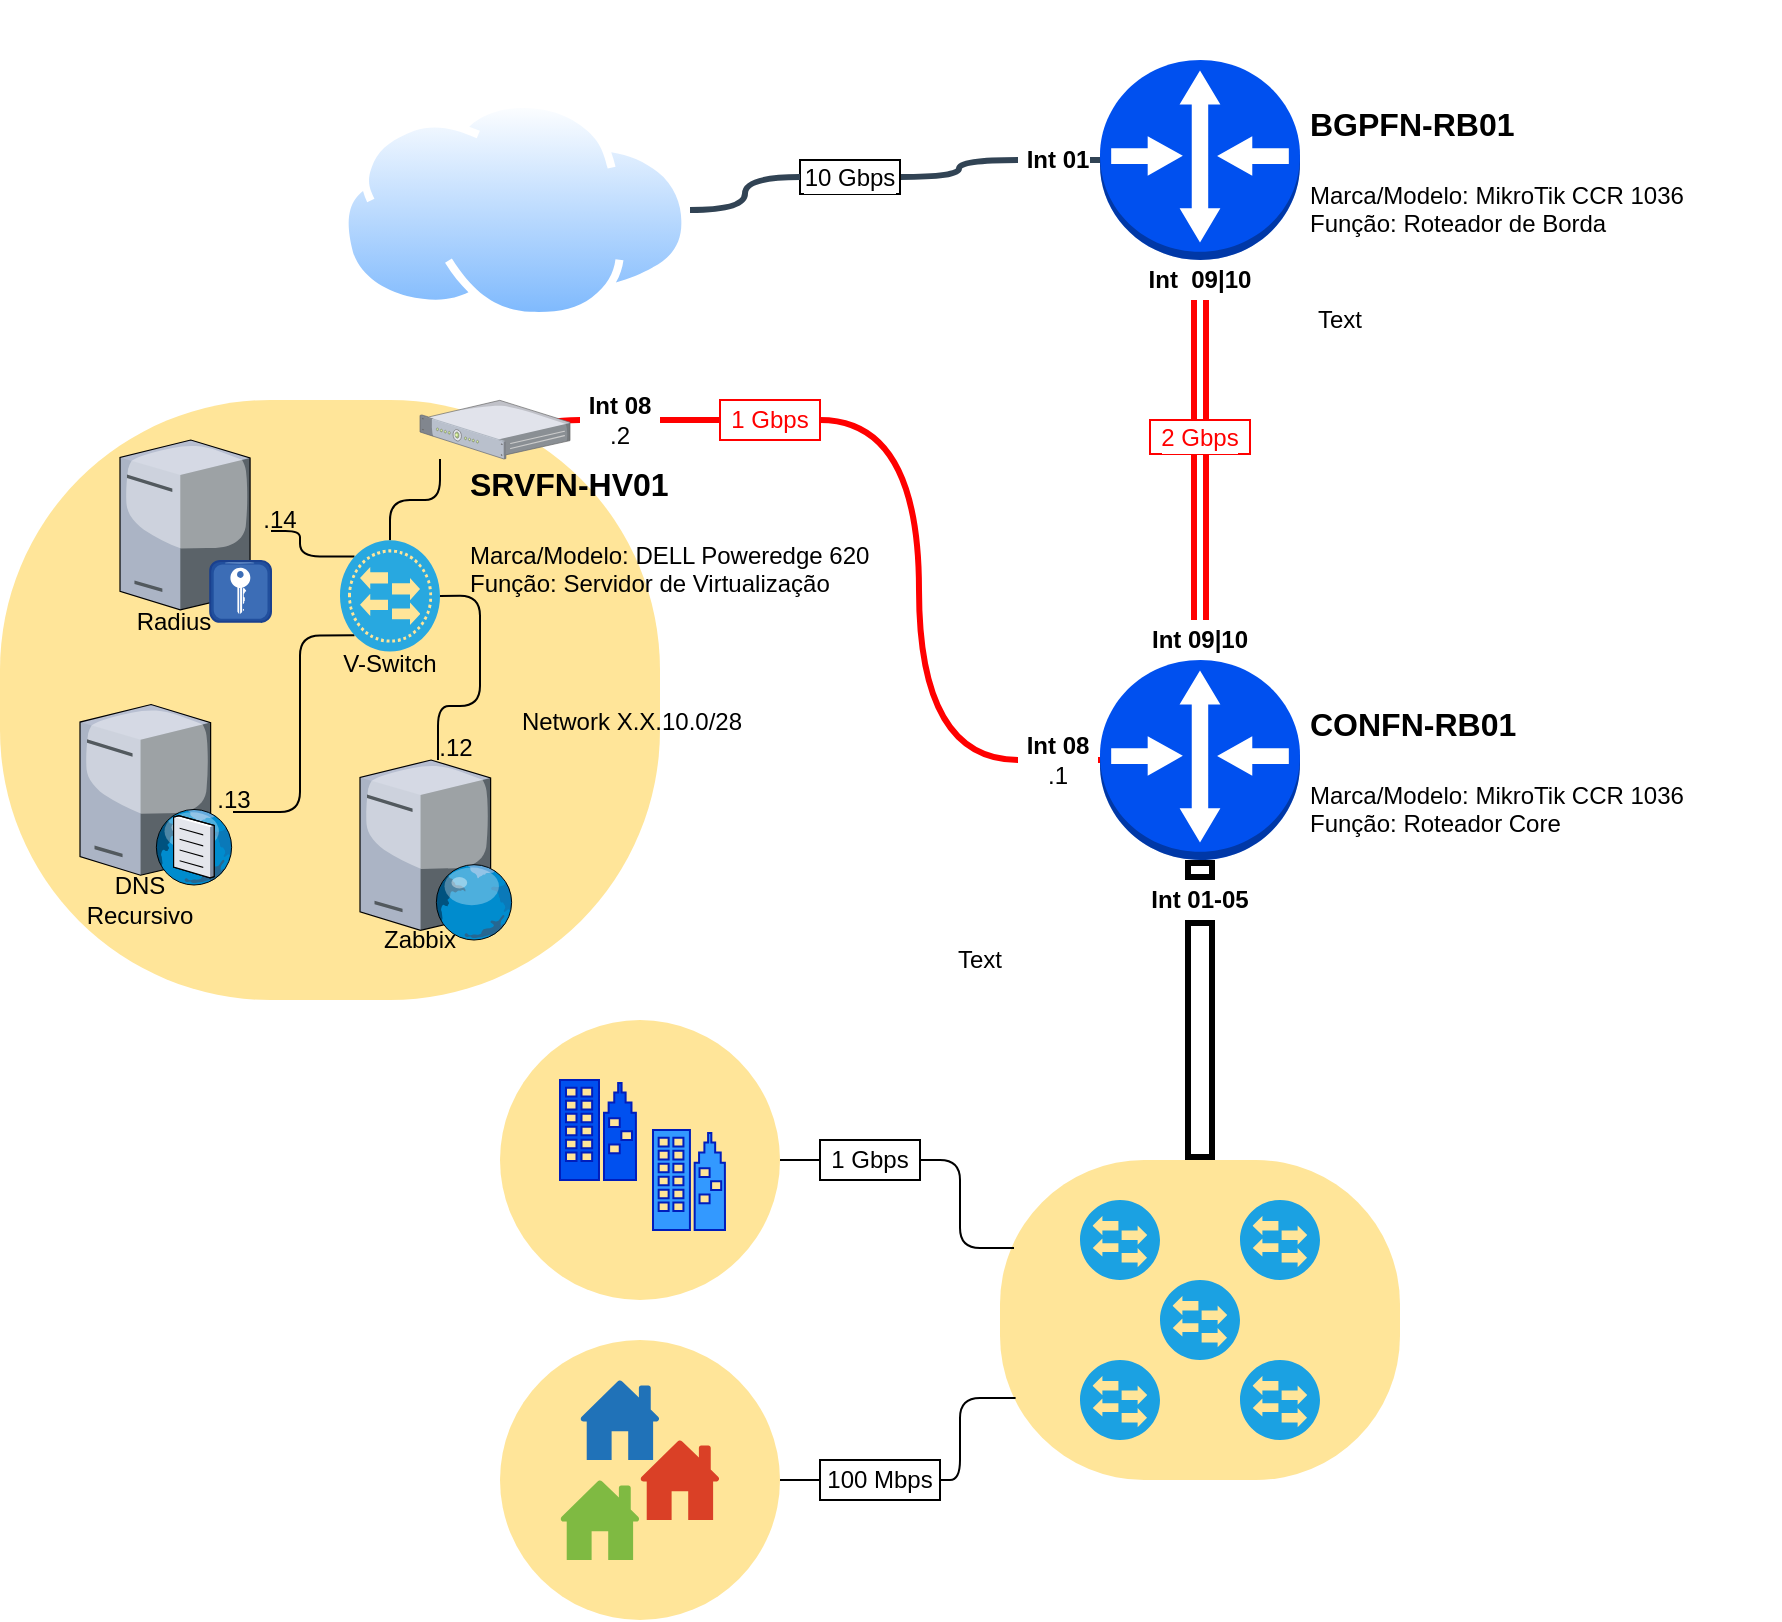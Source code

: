 <mxfile version="12.1.5" type="github" pages="1">
  <diagram id="VNT2iLOKcSL6MWKdi-43" name="Page-1">
    <mxGraphModel dx="630" dy="313" grid="1" gridSize="10" guides="1" tooltips="1" connect="1" arrows="1" fold="1" page="1" pageScale="1" pageWidth="827" pageHeight="1169" math="0" shadow="0">
      <root>
        <mxCell id="0"/>
        <mxCell id="1" parent="0"/>
        <mxCell id="L07qHpA4tPIu6Sngrlaf-94" value="Grupos" parent="0"/>
        <mxCell id="L07qHpA4tPIu6Sngrlaf-98" value="" style="group" parent="L07qHpA4tPIu6Sngrlaf-94" vertex="1" connectable="0">
          <mxGeometry x="410" y="580" width="400" height="170" as="geometry"/>
        </mxCell>
        <mxCell id="L07qHpA4tPIu6Sngrlaf-97" value="" style="rounded=1;whiteSpace=wrap;html=1;shadow=0;labelBackgroundColor=#ffffff;arcSize=45;fillColor=#FFE599;strokeColor=none;" parent="L07qHpA4tPIu6Sngrlaf-98" vertex="1">
          <mxGeometry x="100" width="200" height="160" as="geometry"/>
        </mxCell>
        <mxCell id="L07qHpA4tPIu6Sngrlaf-22" value="" style="verticalLabelPosition=bottom;html=1;fillColor=#1ba1e2;verticalAlign=top;points=[[0.145,0.145,0],[0.856,0.145,0],[0.855,0.855,0],[0.145,0.855,0],[0.5,0,0], [1,0.5,0], [0.5,1,0],[0,0.5,0]];pointerEvents=1;align=center;shape=mxgraph.cisco_safe.capability.l2_switching;strokeColor=#006EAF;fontColor=#ffffff;flipH=0;" parent="L07qHpA4tPIu6Sngrlaf-98" vertex="1">
          <mxGeometry x="140" y="100" width="40" height="40" as="geometry"/>
        </mxCell>
        <mxCell id="L07qHpA4tPIu6Sngrlaf-91" value="" style="verticalLabelPosition=bottom;html=1;fillColor=#1ba1e2;verticalAlign=top;points=[[0.145,0.145,0],[0.856,0.145,0],[0.855,0.855,0],[0.145,0.855,0],[0.5,0,0], [1,0.5,0], [0.5,1,0],[0,0.5,0]];pointerEvents=1;align=center;shape=mxgraph.cisco_safe.capability.l2_switching;strokeColor=#006EAF;fontColor=#ffffff;flipH=0;" parent="L07qHpA4tPIu6Sngrlaf-98" vertex="1">
          <mxGeometry x="180" y="60" width="40" height="40" as="geometry"/>
        </mxCell>
        <mxCell id="L07qHpA4tPIu6Sngrlaf-90" value="" style="verticalLabelPosition=bottom;html=1;fillColor=#1ba1e2;verticalAlign=top;points=[[0.145,0.145,0],[0.856,0.145,0],[0.855,0.855,0],[0.145,0.855,0],[0.5,0,0], [1,0.5,0], [0.5,1,0],[0,0.5,0]];pointerEvents=1;align=center;shape=mxgraph.cisco_safe.capability.l2_switching;strokeColor=#006EAF;fontColor=#ffffff;flipH=0;" parent="L07qHpA4tPIu6Sngrlaf-98" vertex="1">
          <mxGeometry x="140" y="20" width="40" height="40" as="geometry"/>
        </mxCell>
        <mxCell id="L07qHpA4tPIu6Sngrlaf-92" value="" style="verticalLabelPosition=bottom;html=1;fillColor=#1ba1e2;verticalAlign=top;points=[[0.145,0.145,0],[0.856,0.145,0],[0.855,0.855,0],[0.145,0.855,0],[0.5,0,0], [1,0.5,0], [0.5,1,0],[0,0.5,0]];pointerEvents=1;align=center;shape=mxgraph.cisco_safe.capability.l2_switching;strokeColor=#006EAF;fontColor=#ffffff;flipH=0;" parent="L07qHpA4tPIu6Sngrlaf-98" vertex="1">
          <mxGeometry x="220" y="20" width="40" height="40" as="geometry"/>
        </mxCell>
        <mxCell id="L07qHpA4tPIu6Sngrlaf-93" value="" style="verticalLabelPosition=bottom;html=1;fillColor=#1ba1e2;verticalAlign=top;points=[[0.145,0.145,0],[0.856,0.145,0],[0.855,0.855,0],[0.145,0.855,0],[0.5,0,0], [1,0.5,0], [0.5,1,0],[0,0.5,0]];pointerEvents=1;align=center;shape=mxgraph.cisco_safe.capability.l2_switching;strokeColor=#006EAF;fontColor=#ffffff;flipH=0;" parent="L07qHpA4tPIu6Sngrlaf-98" vertex="1">
          <mxGeometry x="220" y="100" width="40" height="40" as="geometry"/>
        </mxCell>
        <mxCell id="nwbIhPX5BDSDUk8YW6Fk-40" value="100 Mbps" style="text;html=1;strokeColor=#000000;fillColor=none;align=center;verticalAlign=middle;whiteSpace=wrap;rounded=0;shadow=0;labelBackgroundColor=#ffffff;comic=0;glass=0;" vertex="1" parent="L07qHpA4tPIu6Sngrlaf-98">
          <mxGeometry x="10" y="150" width="60" height="20" as="geometry"/>
        </mxCell>
        <mxCell id="nwbIhPX5BDSDUk8YW6Fk-35" style="edgeStyle=orthogonalEdgeStyle;rounded=1;orthogonalLoop=1;jettySize=auto;html=1;exitX=1;exitY=0.5;exitDx=0;exitDy=0;entryX=0.039;entryY=0.744;entryDx=0;entryDy=0;entryPerimeter=0;endArrow=none;endFill=0;strokeColor=#000000;" edge="1" parent="L07qHpA4tPIu6Sngrlaf-98" source="nwbIhPX5BDSDUk8YW6Fk-40" target="L07qHpA4tPIu6Sngrlaf-97">
          <mxGeometry relative="1" as="geometry">
            <Array as="points">
              <mxPoint x="80" y="160"/>
              <mxPoint x="80" y="119"/>
            </Array>
          </mxGeometry>
        </mxCell>
        <mxCell id="L07qHpA4tPIu6Sngrlaf-102" value="" style="ellipse;whiteSpace=wrap;html=1;aspect=fixed;shadow=0;labelBackgroundColor=#ffffff;fillColor=#FFE599;strokeColor=none;" parent="L07qHpA4tPIu6Sngrlaf-94" vertex="1">
          <mxGeometry x="260" y="510" width="140" height="140" as="geometry"/>
        </mxCell>
        <mxCell id="L07qHpA4tPIu6Sngrlaf-103" value="" style="ellipse;whiteSpace=wrap;html=1;aspect=fixed;shadow=0;labelBackgroundColor=#ffffff;fillColor=#FFE599;strokeColor=none;" parent="L07qHpA4tPIu6Sngrlaf-94" vertex="1">
          <mxGeometry x="260" y="670" width="140" height="140" as="geometry"/>
        </mxCell>
        <mxCell id="L07qHpA4tPIu6Sngrlaf-12" value="" style="pointerEvents=1;shadow=0;dashed=0;html=1;strokeColor=none;labelPosition=center;verticalLabelPosition=bottom;verticalAlign=top;outlineConnect=0;align=center;shape=mxgraph.office.concepts.home;fillColor=#2072B8;" parent="L07qHpA4tPIu6Sngrlaf-94" vertex="1">
          <mxGeometry x="300" y="690" width="40" height="40" as="geometry"/>
        </mxCell>
        <mxCell id="L07qHpA4tPIu6Sngrlaf-13" value="" style="pointerEvents=1;shadow=0;dashed=0;html=1;strokeColor=none;labelPosition=center;verticalLabelPosition=bottom;verticalAlign=top;outlineConnect=0;align=center;shape=mxgraph.office.concepts.home;fillColor=#DA4026;" parent="L07qHpA4tPIu6Sngrlaf-94" vertex="1">
          <mxGeometry x="330" y="720" width="40" height="40" as="geometry"/>
        </mxCell>
        <mxCell id="L07qHpA4tPIu6Sngrlaf-14" value="" style="pointerEvents=1;shadow=0;dashed=0;html=1;strokeColor=none;labelPosition=center;verticalLabelPosition=bottom;verticalAlign=top;outlineConnect=0;align=center;shape=mxgraph.office.concepts.home;fillColor=#7FBA42;" parent="L07qHpA4tPIu6Sngrlaf-94" vertex="1">
          <mxGeometry x="290" y="740" width="40" height="40" as="geometry"/>
        </mxCell>
        <mxCell id="nwbIhPX5BDSDUk8YW6Fk-15" value="" style="group" vertex="1" connectable="0" parent="L07qHpA4tPIu6Sngrlaf-94">
          <mxGeometry x="10" y="200" width="470" height="300" as="geometry"/>
        </mxCell>
        <mxCell id="nwbIhPX5BDSDUk8YW6Fk-16" value="" style="rounded=1;whiteSpace=wrap;html=1;shadow=0;labelBackgroundColor=#ffffff;arcSize=45;fillColor=#FFE599;strokeColor=none;" vertex="1" parent="nwbIhPX5BDSDUk8YW6Fk-15">
          <mxGeometry width="330" height="300" as="geometry"/>
        </mxCell>
        <mxCell id="L07qHpA4tPIu6Sngrlaf-41" style="edgeStyle=orthogonalEdgeStyle;curved=1;orthogonalLoop=1;jettySize=auto;html=1;exitX=0;exitY=0.5;exitDx=0;exitDy=0;exitPerimeter=0;endArrow=none;endFill=0;strokeColor=#FF0000;strokeWidth=3;" parent="nwbIhPX5BDSDUk8YW6Fk-15" source="nwbIhPX5BDSDUk8YW6Fk-2" target="L07qHpA4tPIu6Sngrlaf-26" edge="1">
          <mxGeometry relative="1" as="geometry"/>
        </mxCell>
        <mxCell id="nwbIhPX5BDSDUk8YW6Fk-66" style="edgeStyle=orthogonalEdgeStyle;rounded=1;orthogonalLoop=1;jettySize=auto;html=1;exitX=0.145;exitY=0.145;exitDx=0;exitDy=0;exitPerimeter=0;endArrow=none;endFill=0;strokeColor=#000000;" edge="1" parent="nwbIhPX5BDSDUk8YW6Fk-15" source="L07qHpA4tPIu6Sngrlaf-42" target="L07qHpA4tPIu6Sngrlaf-24">
          <mxGeometry relative="1" as="geometry"/>
        </mxCell>
        <mxCell id="nwbIhPX5BDSDUk8YW6Fk-68" style="edgeStyle=orthogonalEdgeStyle;rounded=1;orthogonalLoop=1;jettySize=auto;html=1;exitX=0.145;exitY=0.855;exitDx=0;exitDy=0;exitPerimeter=0;endArrow=none;endFill=0;strokeColor=#000000;" edge="1" parent="nwbIhPX5BDSDUk8YW6Fk-15" source="L07qHpA4tPIu6Sngrlaf-42" target="L07qHpA4tPIu6Sngrlaf-8">
          <mxGeometry relative="1" as="geometry">
            <Array as="points">
              <mxPoint x="150" y="118"/>
              <mxPoint x="150" y="206"/>
            </Array>
          </mxGeometry>
        </mxCell>
        <mxCell id="nwbIhPX5BDSDUk8YW6Fk-69" style="edgeStyle=orthogonalEdgeStyle;rounded=1;orthogonalLoop=1;jettySize=auto;html=1;exitX=1;exitY=0.5;exitDx=0;exitDy=0;exitPerimeter=0;endArrow=none;endFill=0;strokeColor=#000000;" edge="1" parent="nwbIhPX5BDSDUk8YW6Fk-15" source="L07qHpA4tPIu6Sngrlaf-42" target="L07qHpA4tPIu6Sngrlaf-10">
          <mxGeometry relative="1" as="geometry">
            <Array as="points">
              <mxPoint x="240" y="98"/>
              <mxPoint x="240" y="153"/>
              <mxPoint x="219" y="153"/>
            </Array>
          </mxGeometry>
        </mxCell>
        <mxCell id="nwbIhPX5BDSDUk8YW6Fk-70" style="edgeStyle=orthogonalEdgeStyle;rounded=1;orthogonalLoop=1;jettySize=auto;html=1;exitX=0.5;exitY=0;exitDx=0;exitDy=0;exitPerimeter=0;endArrow=none;endFill=0;strokeColor=#000000;" edge="1" parent="nwbIhPX5BDSDUk8YW6Fk-15" source="L07qHpA4tPIu6Sngrlaf-42" target="L07qHpA4tPIu6Sngrlaf-26">
          <mxGeometry relative="1" as="geometry">
            <Array as="points">
              <mxPoint x="195" y="50"/>
              <mxPoint x="220" y="50"/>
            </Array>
          </mxGeometry>
        </mxCell>
        <mxCell id="L07qHpA4tPIu6Sngrlaf-42" value="" style="verticalLabelPosition=bottom;html=1;fillColor=#28A8E0;verticalAlign=top;points=[[0.145,0.145,0],[0.856,0.145,0],[0.855,0.855,0],[0.145,0.855,0],[0.5,0,0], [1,0.5,0], [0.5,1,0],[0,0.5,0]];pointerEvents=1;align=center;shape=mxgraph.cisco_safe.capability.virtual_l2_switching;shadow=0;labelBackgroundColor=#ffffff;" parent="nwbIhPX5BDSDUk8YW6Fk-15" vertex="1">
          <mxGeometry x="170" y="70.167" width="50" height="55.556" as="geometry"/>
        </mxCell>
        <mxCell id="L07qHpA4tPIu6Sngrlaf-24" value="" style="verticalLabelPosition=bottom;aspect=fixed;html=1;verticalAlign=top;strokeColor=none;align=center;outlineConnect=0;shape=mxgraph.citrix.radius_server;" parent="nwbIhPX5BDSDUk8YW6Fk-15" vertex="1">
          <mxGeometry x="60" y="20" width="75.5" height="91" as="geometry"/>
        </mxCell>
        <mxCell id="L07qHpA4tPIu6Sngrlaf-10" value="" style="verticalLabelPosition=bottom;aspect=fixed;html=1;verticalAlign=top;strokeColor=none;align=center;outlineConnect=0;shape=mxgraph.citrix.web_server;" parent="nwbIhPX5BDSDUk8YW6Fk-15" vertex="1">
          <mxGeometry x="180" y="180" width="76.5" height="90" as="geometry"/>
        </mxCell>
        <mxCell id="L07qHpA4tPIu6Sngrlaf-8" value="" style="verticalLabelPosition=bottom;aspect=fixed;html=1;verticalAlign=top;strokeColor=none;align=center;outlineConnect=0;shape=mxgraph.citrix.dns_server;" parent="nwbIhPX5BDSDUk8YW6Fk-15" vertex="1">
          <mxGeometry x="40" y="150" width="76.5" height="92.5" as="geometry"/>
        </mxCell>
        <mxCell id="L07qHpA4tPIu6Sngrlaf-26" value="" style="verticalLabelPosition=bottom;aspect=fixed;html=1;verticalAlign=top;strokeColor=none;align=center;outlineConnect=0;shape=mxgraph.citrix.1u_2u_server;" parent="nwbIhPX5BDSDUk8YW6Fk-15" vertex="1">
          <mxGeometry x="210" y="0.167" width="75" height="29.325" as="geometry"/>
        </mxCell>
        <mxCell id="nwbIhPX5BDSDUk8YW6Fk-2" value="&lt;b&gt;Int 08&lt;/b&gt;&lt;br&gt;.2" style="text;html=1;strokeColor=none;fillColor=none;align=center;verticalAlign=middle;whiteSpace=wrap;rounded=0;shadow=0;labelBackgroundColor=#ffffff;" vertex="1" parent="nwbIhPX5BDSDUk8YW6Fk-15">
          <mxGeometry x="290" width="40" height="20" as="geometry"/>
        </mxCell>
        <mxCell id="nwbIhPX5BDSDUk8YW6Fk-48" value="&lt;h1&gt;&lt;font style=&quot;font-size: 16px&quot;&gt;SRVFN-HV01&lt;/font&gt;&lt;/h1&gt;&lt;div&gt;&lt;font style=&quot;font-size: 12px&quot;&gt;Marca/Modelo: DELL Poweredge 620&lt;/font&gt;&lt;/div&gt;&lt;div&gt;&lt;font style=&quot;font-size: 12px&quot;&gt;Função: Servidor de Virtualização&lt;/font&gt;&lt;/div&gt;&lt;div&gt;&lt;font style=&quot;font-size: 12px&quot;&gt;&lt;br&gt;&lt;/font&gt;&lt;/div&gt;" style="text;html=1;strokeColor=none;fillColor=none;spacing=5;spacingTop=-20;whiteSpace=wrap;overflow=hidden;rounded=0;" vertex="1" parent="nwbIhPX5BDSDUk8YW6Fk-15">
          <mxGeometry x="230" y="20" width="240" height="110" as="geometry"/>
        </mxCell>
        <mxCell id="nwbIhPX5BDSDUk8YW6Fk-49" value="DNS&lt;br&gt;Recursivo" style="text;html=1;strokeColor=none;fillColor=none;align=center;verticalAlign=middle;whiteSpace=wrap;rounded=0;" vertex="1" parent="nwbIhPX5BDSDUk8YW6Fk-15">
          <mxGeometry x="50" y="240" width="40" height="20" as="geometry"/>
        </mxCell>
        <mxCell id="nwbIhPX5BDSDUk8YW6Fk-50" value="Radius" style="text;html=1;strokeColor=none;fillColor=none;align=center;verticalAlign=middle;whiteSpace=wrap;rounded=0;" vertex="1" parent="nwbIhPX5BDSDUk8YW6Fk-15">
          <mxGeometry x="67" y="101" width="40" height="20" as="geometry"/>
        </mxCell>
        <mxCell id="nwbIhPX5BDSDUk8YW6Fk-51" value="Zabbix" style="text;html=1;strokeColor=none;fillColor=none;align=center;verticalAlign=middle;whiteSpace=wrap;rounded=0;" vertex="1" parent="nwbIhPX5BDSDUk8YW6Fk-15">
          <mxGeometry x="190" y="260" width="40" height="20" as="geometry"/>
        </mxCell>
        <mxCell id="nwbIhPX5BDSDUk8YW6Fk-65" value="V-Switch" style="text;html=1;strokeColor=none;fillColor=none;align=center;verticalAlign=middle;whiteSpace=wrap;rounded=0;" vertex="1" parent="nwbIhPX5BDSDUk8YW6Fk-15">
          <mxGeometry x="170" y="122" width="50" height="20" as="geometry"/>
        </mxCell>
        <mxCell id="nwbIhPX5BDSDUk8YW6Fk-71" value="Network X.X.10.0/28&lt;br&gt;" style="text;html=1;strokeColor=none;fillColor=none;align=center;verticalAlign=middle;whiteSpace=wrap;rounded=0;" vertex="1" parent="nwbIhPX5BDSDUk8YW6Fk-15">
          <mxGeometry x="236" y="151" width="160" height="20" as="geometry"/>
        </mxCell>
        <mxCell id="nwbIhPX5BDSDUk8YW6Fk-75" value=".14" style="text;html=1;strokeColor=none;fillColor=none;align=center;verticalAlign=middle;whiteSpace=wrap;rounded=0;" vertex="1" parent="nwbIhPX5BDSDUk8YW6Fk-15">
          <mxGeometry x="120" y="50" width="40" height="20" as="geometry"/>
        </mxCell>
        <mxCell id="nwbIhPX5BDSDUk8YW6Fk-77" value=".13" style="text;html=1;strokeColor=none;fillColor=none;align=center;verticalAlign=middle;whiteSpace=wrap;rounded=0;" vertex="1" parent="nwbIhPX5BDSDUk8YW6Fk-15">
          <mxGeometry x="97" y="190" width="40" height="20" as="geometry"/>
        </mxCell>
        <mxCell id="nwbIhPX5BDSDUk8YW6Fk-79" value=".12" style="text;html=1;strokeColor=none;fillColor=none;align=center;verticalAlign=middle;whiteSpace=wrap;rounded=0;" vertex="1" parent="nwbIhPX5BDSDUk8YW6Fk-15">
          <mxGeometry x="208" y="164" width="40" height="20" as="geometry"/>
        </mxCell>
        <mxCell id="L07qHpA4tPIu6Sngrlaf-20" value="Conexões" parent="0"/>
        <mxCell id="L07qHpA4tPIu6Sngrlaf-35" style="edgeStyle=orthogonalEdgeStyle;orthogonalLoop=1;jettySize=auto;html=1;entryX=0;entryY=0.5;entryDx=0;entryDy=0;entryPerimeter=0;endArrow=none;endFill=0;strokeWidth=3;fillColor=#647687;strokeColor=#314354;curved=1;" parent="L07qHpA4tPIu6Sngrlaf-20" source="L07qHpA4tPIu6Sngrlaf-73" target="L07qHpA4tPIu6Sngrlaf-21" edge="1">
          <mxGeometry relative="1" as="geometry"/>
        </mxCell>
        <mxCell id="L07qHpA4tPIu6Sngrlaf-37" style="edgeStyle=orthogonalEdgeStyle;rounded=1;orthogonalLoop=1;jettySize=auto;html=1;exitX=0.5;exitY=1;exitDx=0;exitDy=0;exitPerimeter=0;entryX=0.5;entryY=0;entryDx=0;entryDy=0;entryPerimeter=0;endArrow=none;endFill=0;strokeColor=#FF0000;strokeWidth=3;shape=link;" parent="L07qHpA4tPIu6Sngrlaf-20" source="L07qHpA4tPIu6Sngrlaf-85" target="L07qHpA4tPIu6Sngrlaf-33" edge="1">
          <mxGeometry relative="1" as="geometry"/>
        </mxCell>
        <mxCell id="L07qHpA4tPIu6Sngrlaf-73" value="&lt;b&gt;Int 01&lt;/b&gt;" style="text;html=1;strokeColor=none;fillColor=none;align=center;verticalAlign=middle;whiteSpace=wrap;rounded=0;shadow=0;labelBackgroundColor=#ffffff;" parent="L07qHpA4tPIu6Sngrlaf-20" vertex="1">
          <mxGeometry x="519" y="70" width="40" height="20" as="geometry"/>
        </mxCell>
        <mxCell id="L07qHpA4tPIu6Sngrlaf-74" style="edgeStyle=orthogonalEdgeStyle;orthogonalLoop=1;jettySize=auto;html=1;entryX=0;entryY=0.5;entryDx=0;entryDy=0;entryPerimeter=0;endArrow=none;endFill=0;strokeWidth=3;fillColor=#647687;strokeColor=#314354;curved=1;" parent="L07qHpA4tPIu6Sngrlaf-20" source="nwbIhPX5BDSDUk8YW6Fk-31" target="L07qHpA4tPIu6Sngrlaf-73" edge="1">
          <mxGeometry relative="1" as="geometry">
            <mxPoint x="354.999" y="104.714" as="sourcePoint"/>
            <mxPoint x="560.286" y="80.429" as="targetPoint"/>
          </mxGeometry>
        </mxCell>
        <mxCell id="L07qHpA4tPIu6Sngrlaf-85" value="&lt;b&gt;Int&amp;nbsp;09|10&lt;br&gt;&lt;/b&gt;" style="text;html=1;strokeColor=none;fillColor=none;align=center;verticalAlign=middle;whiteSpace=wrap;rounded=0;shadow=0;labelBackgroundColor=#ffffff;" parent="L07qHpA4tPIu6Sngrlaf-20" vertex="1">
          <mxGeometry x="590" y="310" width="40" height="20" as="geometry"/>
        </mxCell>
        <mxCell id="L07qHpA4tPIu6Sngrlaf-87" style="edgeStyle=orthogonalEdgeStyle;rounded=1;orthogonalLoop=1;jettySize=auto;html=1;entryX=0.5;entryY=0;entryDx=0;entryDy=0;entryPerimeter=0;endArrow=none;endFill=0;strokeColor=#FF0000;strokeWidth=3;shape=link;exitX=0.5;exitY=1;exitDx=0;exitDy=0;exitPerimeter=0;" parent="L07qHpA4tPIu6Sngrlaf-20" source="nwbIhPX5BDSDUk8YW6Fk-22" target="L07qHpA4tPIu6Sngrlaf-85" edge="1">
          <mxGeometry relative="1" as="geometry">
            <mxPoint x="610" y="258" as="sourcePoint"/>
            <mxPoint x="610.345" y="329.897" as="targetPoint"/>
          </mxGeometry>
        </mxCell>
        <mxCell id="L07qHpA4tPIu6Sngrlaf-100" style="edgeStyle=none;shape=flexArrow;rounded=0;orthogonalLoop=1;jettySize=auto;html=1;exitX=0.5;exitY=0;exitDx=0;exitDy=0;startArrow=none;startFill=0;endArrow=none;endFill=0;strokeColor=#000000;strokeWidth=3;entryX=0.5;entryY=1;entryDx=0;entryDy=0;entryPerimeter=0;" parent="L07qHpA4tPIu6Sngrlaf-20" source="L07qHpA4tPIu6Sngrlaf-88" target="L07qHpA4tPIu6Sngrlaf-33" edge="1">
          <mxGeometry relative="1" as="geometry">
            <mxPoint x="610" y="565.5" as="targetPoint"/>
          </mxGeometry>
        </mxCell>
        <mxCell id="nwbIhPX5BDSDUk8YW6Fk-3" style="edgeStyle=orthogonalEdgeStyle;curved=1;orthogonalLoop=1;jettySize=auto;html=1;exitX=0;exitY=0.5;exitDx=0;exitDy=0;exitPerimeter=0;endArrow=none;endFill=0;strokeColor=#FF0000;strokeWidth=3;" edge="1" parent="L07qHpA4tPIu6Sngrlaf-20" source="nwbIhPX5BDSDUk8YW6Fk-4" target="nwbIhPX5BDSDUk8YW6Fk-2">
          <mxGeometry relative="1" as="geometry">
            <mxPoint x="420" y="485" as="sourcePoint"/>
            <mxPoint x="220" y="531" as="targetPoint"/>
          </mxGeometry>
        </mxCell>
        <mxCell id="nwbIhPX5BDSDUk8YW6Fk-4" value="&lt;font color=&quot;#ff0000&quot;&gt;1 Gbps&lt;/font&gt;" style="text;html=1;strokeColor=#FF0000;fillColor=none;align=center;verticalAlign=middle;whiteSpace=wrap;rounded=0;shadow=0;labelBackgroundColor=#ffffff;" vertex="1" parent="L07qHpA4tPIu6Sngrlaf-20">
          <mxGeometry x="370" y="200" width="50" height="20" as="geometry"/>
        </mxCell>
        <mxCell id="nwbIhPX5BDSDUk8YW6Fk-5" style="edgeStyle=orthogonalEdgeStyle;curved=1;orthogonalLoop=1;jettySize=auto;html=1;endArrow=none;endFill=0;strokeColor=#FF0000;strokeWidth=3;entryX=1;entryY=0.5;entryDx=0;entryDy=0;" edge="1" parent="L07qHpA4tPIu6Sngrlaf-20" source="L07qHpA4tPIu6Sngrlaf-79" target="nwbIhPX5BDSDUk8YW6Fk-4">
          <mxGeometry relative="1" as="geometry">
            <mxPoint x="440" y="475" as="sourcePoint"/>
            <mxPoint x="270" y="540" as="targetPoint"/>
          </mxGeometry>
        </mxCell>
        <mxCell id="L07qHpA4tPIu6Sngrlaf-79" value="&lt;b&gt;Int 08&lt;/b&gt;&lt;br&gt;.1" style="text;html=1;strokeColor=none;fillColor=none;align=center;verticalAlign=middle;whiteSpace=wrap;rounded=0;shadow=0;labelBackgroundColor=#ffffff;" parent="L07qHpA4tPIu6Sngrlaf-20" vertex="1">
          <mxGeometry x="519" y="370" width="40" height="20" as="geometry"/>
        </mxCell>
        <mxCell id="nwbIhPX5BDSDUk8YW6Fk-8" style="edgeStyle=orthogonalEdgeStyle;curved=1;orthogonalLoop=1;jettySize=auto;html=1;endArrow=none;endFill=0;strokeColor=#FF0000;strokeWidth=3;" edge="1" parent="L07qHpA4tPIu6Sngrlaf-20" source="L07qHpA4tPIu6Sngrlaf-33" target="L07qHpA4tPIu6Sngrlaf-79">
          <mxGeometry relative="1" as="geometry">
            <mxPoint x="560" y="380" as="sourcePoint"/>
            <mxPoint x="430" y="410" as="targetPoint"/>
            <Array as="points">
              <mxPoint x="550" y="380"/>
              <mxPoint x="550" y="380"/>
            </Array>
          </mxGeometry>
        </mxCell>
        <mxCell id="L07qHpA4tPIu6Sngrlaf-88" value="&lt;b&gt;Int 01-05&lt;br&gt;&lt;/b&gt;" style="text;html=1;strokeColor=none;fillColor=none;align=center;verticalAlign=middle;whiteSpace=wrap;rounded=0;shadow=0;labelBackgroundColor=#ffffff;" parent="L07qHpA4tPIu6Sngrlaf-20" vertex="1">
          <mxGeometry x="580" y="440" width="60" height="20" as="geometry"/>
        </mxCell>
        <mxCell id="nwbIhPX5BDSDUk8YW6Fk-13" style="edgeStyle=none;shape=flexArrow;rounded=0;orthogonalLoop=1;jettySize=auto;html=1;exitX=0.5;exitY=0;exitDx=0;exitDy=0;startArrow=none;startFill=0;endArrow=none;endFill=0;strokeColor=#000000;strokeWidth=3;entryX=0.5;entryY=1;entryDx=0;entryDy=0;entryPerimeter=0;" edge="1" parent="L07qHpA4tPIu6Sngrlaf-20" source="L07qHpA4tPIu6Sngrlaf-97" target="L07qHpA4tPIu6Sngrlaf-88">
          <mxGeometry relative="1" as="geometry">
            <mxPoint x="610" y="630" as="sourcePoint"/>
            <mxPoint x="610" y="430" as="targetPoint"/>
          </mxGeometry>
        </mxCell>
        <mxCell id="nwbIhPX5BDSDUk8YW6Fk-22" value="&lt;font color=&quot;#ff0000&quot;&gt;2 Gbps&lt;/font&gt;" style="text;html=1;strokeColor=#FF0000;fillColor=none;align=center;verticalAlign=middle;whiteSpace=wrap;rounded=0;shadow=0;labelBackgroundColor=#ffffff;" vertex="1" parent="L07qHpA4tPIu6Sngrlaf-20">
          <mxGeometry x="585" y="210" width="50" height="17" as="geometry"/>
        </mxCell>
        <mxCell id="nwbIhPX5BDSDUk8YW6Fk-23" style="edgeStyle=orthogonalEdgeStyle;rounded=1;orthogonalLoop=1;jettySize=auto;html=1;entryX=0.5;entryY=0;entryDx=0;entryDy=0;entryPerimeter=0;endArrow=none;endFill=0;strokeColor=#FF0000;strokeWidth=3;shape=link;exitX=0.5;exitY=1;exitDx=0;exitDy=0;exitPerimeter=0;" edge="1" parent="L07qHpA4tPIu6Sngrlaf-20" source="L07qHpA4tPIu6Sngrlaf-76" target="nwbIhPX5BDSDUk8YW6Fk-22">
          <mxGeometry relative="1" as="geometry">
            <mxPoint x="610" y="130" as="sourcePoint"/>
            <mxPoint x="610" y="300" as="targetPoint"/>
          </mxGeometry>
        </mxCell>
        <mxCell id="L07qHpA4tPIu6Sngrlaf-76" value="&lt;b&gt;Int&amp;nbsp; 09|10&lt;/b&gt;" style="text;html=1;strokeColor=none;fillColor=none;align=center;verticalAlign=middle;whiteSpace=wrap;rounded=0;shadow=0;labelBackgroundColor=#ffffff;" parent="L07qHpA4tPIu6Sngrlaf-20" vertex="1">
          <mxGeometry x="580" y="130" width="60" height="20" as="geometry"/>
        </mxCell>
        <mxCell id="nwbIhPX5BDSDUk8YW6Fk-24" style="edgeStyle=orthogonalEdgeStyle;rounded=1;orthogonalLoop=1;jettySize=auto;html=1;entryX=0.5;entryY=0;entryDx=0;entryDy=0;entryPerimeter=0;endArrow=none;endFill=0;strokeColor=#FF0000;strokeWidth=3;shape=link;exitX=0.5;exitY=1;exitDx=0;exitDy=0;exitPerimeter=0;" edge="1" parent="L07qHpA4tPIu6Sngrlaf-20" source="L07qHpA4tPIu6Sngrlaf-21" target="L07qHpA4tPIu6Sngrlaf-76">
          <mxGeometry relative="1" as="geometry">
            <mxPoint x="610.238" y="130" as="sourcePoint"/>
            <mxPoint x="615" y="200" as="targetPoint"/>
          </mxGeometry>
        </mxCell>
        <mxCell id="nwbIhPX5BDSDUk8YW6Fk-31" value="10 Gbps" style="text;html=1;strokeColor=#000000;fillColor=none;align=center;verticalAlign=middle;whiteSpace=wrap;rounded=0;shadow=0;labelBackgroundColor=#ffffff;" vertex="1" parent="L07qHpA4tPIu6Sngrlaf-20">
          <mxGeometry x="410" y="80" width="50" height="17" as="geometry"/>
        </mxCell>
        <mxCell id="nwbIhPX5BDSDUk8YW6Fk-32" style="edgeStyle=orthogonalEdgeStyle;orthogonalLoop=1;jettySize=auto;html=1;entryX=0;entryY=0.5;entryDx=0;entryDy=0;entryPerimeter=0;endArrow=none;endFill=0;strokeWidth=3;fillColor=#647687;strokeColor=#314354;curved=1;" edge="1" parent="L07qHpA4tPIu6Sngrlaf-20" source="L07qHpA4tPIu6Sngrlaf-31" target="nwbIhPX5BDSDUk8YW6Fk-31">
          <mxGeometry relative="1" as="geometry">
            <mxPoint x="355.0" y="105.069" as="sourcePoint"/>
            <mxPoint x="510.345" y="80.241" as="targetPoint"/>
          </mxGeometry>
        </mxCell>
        <mxCell id="L07qHpA4tPIu6Sngrlaf-2" value="Equipamentos" parent="0"/>
        <mxCell id="L07qHpA4tPIu6Sngrlaf-19" value="" style="verticalLabelPosition=bottom;html=1;verticalAlign=top;align=center;strokeColor=#001DBC;fillColor=#3399FF;shape=mxgraph.azure.enterprise;pointerEvents=1;shadow=0;labelBackgroundColor=none;fontColor=#ffffff;" parent="L07qHpA4tPIu6Sngrlaf-2" vertex="1">
          <mxGeometry x="336.5" y="565" width="36" height="50" as="geometry"/>
        </mxCell>
        <object label="" placeholders="1" ROTEADOR="Mikrotik CCR1036" id="L07qHpA4tPIu6Sngrlaf-21">
          <mxCell style="outlineConnect=0;dashed=0;verticalLabelPosition=bottom;verticalAlign=top;align=center;html=1;shape=mxgraph.aws3.router;fillColor=#0050ef;strokeColor=#001DBC;fontColor=#ffffff;labelBorderColor=none;labelBackgroundColor=none;shadow=0;noLabel=0;" parent="L07qHpA4tPIu6Sngrlaf-2" vertex="1">
            <mxGeometry x="560" y="30" width="100" height="100" as="geometry"/>
          </mxCell>
        </object>
        <object label="" placeholders="1" ROTEADOR="Mikrotik CCR1036" id="L07qHpA4tPIu6Sngrlaf-33">
          <mxCell style="outlineConnect=0;dashed=0;verticalLabelPosition=bottom;verticalAlign=top;align=center;html=1;shape=mxgraph.aws3.router;fillColor=#0050ef;strokeColor=#001DBC;fontColor=#ffffff;labelBorderColor=none;labelBackgroundColor=none;shadow=0;noLabel=0;" parent="L07qHpA4tPIu6Sngrlaf-2" vertex="1">
            <mxGeometry x="560" y="330" width="100" height="100" as="geometry"/>
          </mxCell>
        </object>
        <mxCell id="L07qHpA4tPIu6Sngrlaf-36" value="" style="group" parent="L07qHpA4tPIu6Sngrlaf-2" vertex="1" connectable="0">
          <mxGeometry x="180" width="220" height="160" as="geometry"/>
        </mxCell>
        <mxCell id="L07qHpA4tPIu6Sngrlaf-31" value="" style="aspect=fixed;perimeter=ellipsePerimeter;html=1;align=center;shadow=0;dashed=0;spacingTop=3;image;image=img/lib/active_directory/internet_cloud.svg;" parent="L07qHpA4tPIu6Sngrlaf-36" vertex="1">
          <mxGeometry y="50" width="175" height="110" as="geometry"/>
        </mxCell>
        <mxCell id="L07qHpA4tPIu6Sngrlaf-32" value="" style="shape=image;imageAspect=0;aspect=fixed;verticalLabelPosition=bottom;verticalAlign=top;image=https://youcast.tv.br/wp-content/uploads/2018/04/itsBrasil-01.png;" parent="L07qHpA4tPIu6Sngrlaf-36" vertex="1">
          <mxGeometry x="60" width="160" height="160" as="geometry"/>
        </mxCell>
        <mxCell id="L07qHpA4tPIu6Sngrlaf-101" value="" style="verticalLabelPosition=bottom;html=1;verticalAlign=top;align=center;strokeColor=#001DBC;fillColor=#0050ef;shape=mxgraph.azure.enterprise;pointerEvents=1;shadow=0;labelBackgroundColor=none;fontColor=#ffffff;" parent="L07qHpA4tPIu6Sngrlaf-2" vertex="1">
          <mxGeometry x="290" y="540" width="38" height="50" as="geometry"/>
        </mxCell>
        <mxCell id="nwbIhPX5BDSDUk8YW6Fk-19" style="edgeStyle=orthogonalEdgeStyle;rounded=1;orthogonalLoop=1;jettySize=auto;html=1;exitX=0;exitY=0.5;exitDx=0;exitDy=0;entryX=1;entryY=0.5;entryDx=0;entryDy=0;endArrow=none;endFill=0;" edge="1" parent="L07qHpA4tPIu6Sngrlaf-2" source="nwbIhPX5BDSDUk8YW6Fk-36" target="L07qHpA4tPIu6Sngrlaf-102">
          <mxGeometry relative="1" as="geometry"/>
        </mxCell>
        <mxCell id="nwbIhPX5BDSDUk8YW6Fk-33" value="&lt;h1&gt;&lt;font style=&quot;font-size: 16px&quot;&gt;BGPFN-RB01&lt;/font&gt;&lt;/h1&gt;&lt;div&gt;&lt;font style=&quot;font-size: 12px&quot;&gt;Marca/Modelo: MikroTik CCR 1036&lt;/font&gt;&lt;/div&gt;&lt;div&gt;&lt;font style=&quot;font-size: 12px&quot;&gt;Função: Roteador de Borda&lt;/font&gt;&lt;/div&gt;&lt;div&gt;&lt;font style=&quot;font-size: 12px&quot;&gt;&lt;br&gt;&lt;/font&gt;&lt;/div&gt;" style="text;html=1;strokeColor=none;fillColor=none;spacing=5;spacingTop=-20;whiteSpace=wrap;overflow=hidden;rounded=0;" vertex="1" parent="L07qHpA4tPIu6Sngrlaf-2">
          <mxGeometry x="660" y="40" width="240" height="110" as="geometry"/>
        </mxCell>
        <mxCell id="nwbIhPX5BDSDUk8YW6Fk-34" value="&lt;h1&gt;&lt;font style=&quot;font-size: 16px&quot;&gt;CONFN-RB01&lt;/font&gt;&lt;/h1&gt;&lt;div&gt;&lt;font style=&quot;font-size: 12px&quot;&gt;Marca/Modelo: MikroTik CCR 1036&lt;/font&gt;&lt;/div&gt;&lt;div&gt;&lt;font style=&quot;font-size: 12px&quot;&gt;Função: Roteador Core&lt;br&gt;&lt;br&gt;&lt;/font&gt;&lt;/div&gt;&lt;div&gt;&lt;font style=&quot;font-size: 12px&quot;&gt;&lt;br&gt;&lt;/font&gt;&lt;/div&gt;" style="text;html=1;strokeColor=none;fillColor=none;spacing=5;spacingTop=-20;whiteSpace=wrap;overflow=hidden;rounded=0;" vertex="1" parent="L07qHpA4tPIu6Sngrlaf-2">
          <mxGeometry x="660" y="340" width="240" height="80" as="geometry"/>
        </mxCell>
        <mxCell id="nwbIhPX5BDSDUk8YW6Fk-36" value="1 Gbps" style="text;html=1;strokeColor=#000000;fillColor=none;align=center;verticalAlign=middle;whiteSpace=wrap;rounded=0;shadow=0;labelBackgroundColor=#ffffff;" vertex="1" parent="L07qHpA4tPIu6Sngrlaf-2">
          <mxGeometry x="420" y="570" width="50" height="20" as="geometry"/>
        </mxCell>
        <mxCell id="nwbIhPX5BDSDUk8YW6Fk-39" style="edgeStyle=orthogonalEdgeStyle;rounded=1;orthogonalLoop=1;jettySize=auto;html=1;exitX=0.035;exitY=0.275;exitDx=0;exitDy=0;entryX=1;entryY=0.5;entryDx=0;entryDy=0;endArrow=none;endFill=0;exitPerimeter=0;" edge="1" parent="L07qHpA4tPIu6Sngrlaf-2" source="L07qHpA4tPIu6Sngrlaf-97" target="nwbIhPX5BDSDUk8YW6Fk-36">
          <mxGeometry relative="1" as="geometry">
            <mxPoint x="517.023" y="623.93" as="sourcePoint"/>
            <mxPoint x="400.047" y="579.977" as="targetPoint"/>
          </mxGeometry>
        </mxCell>
        <mxCell id="nwbIhPX5BDSDUk8YW6Fk-42" style="edgeStyle=orthogonalEdgeStyle;rounded=1;orthogonalLoop=1;jettySize=auto;html=1;exitX=1;exitY=0.5;exitDx=0;exitDy=0;endArrow=none;endFill=0;strokeColor=#000000;" edge="1" parent="L07qHpA4tPIu6Sngrlaf-2" source="L07qHpA4tPIu6Sngrlaf-103">
          <mxGeometry relative="1" as="geometry">
            <mxPoint x="399.714" y="740.143" as="sourcePoint"/>
            <mxPoint x="420" y="740" as="targetPoint"/>
          </mxGeometry>
        </mxCell>
        <mxCell id="L07qHpA4tPIu6Sngrlaf-72" value="Portas/Link" parent="0"/>
        <mxCell id="nwbIhPX5BDSDUk8YW6Fk-1" value="Endereçamento" parent="0"/>
        <mxCell id="nwbIhPX5BDSDUk8YW6Fk-47" value="Text" style="text;html=1;strokeColor=none;fillColor=none;align=center;verticalAlign=middle;whiteSpace=wrap;rounded=0;" vertex="1" parent="nwbIhPX5BDSDUk8YW6Fk-1">
          <mxGeometry x="660" y="150" width="40" height="20" as="geometry"/>
        </mxCell>
        <mxCell id="nwbIhPX5BDSDUk8YW6Fk-73" value="Text" style="text;html=1;strokeColor=none;fillColor=none;align=center;verticalAlign=middle;whiteSpace=wrap;rounded=0;" vertex="1" parent="nwbIhPX5BDSDUk8YW6Fk-1">
          <mxGeometry x="480" y="470" width="40" height="20" as="geometry"/>
        </mxCell>
      </root>
    </mxGraphModel>
  </diagram>
</mxfile>
